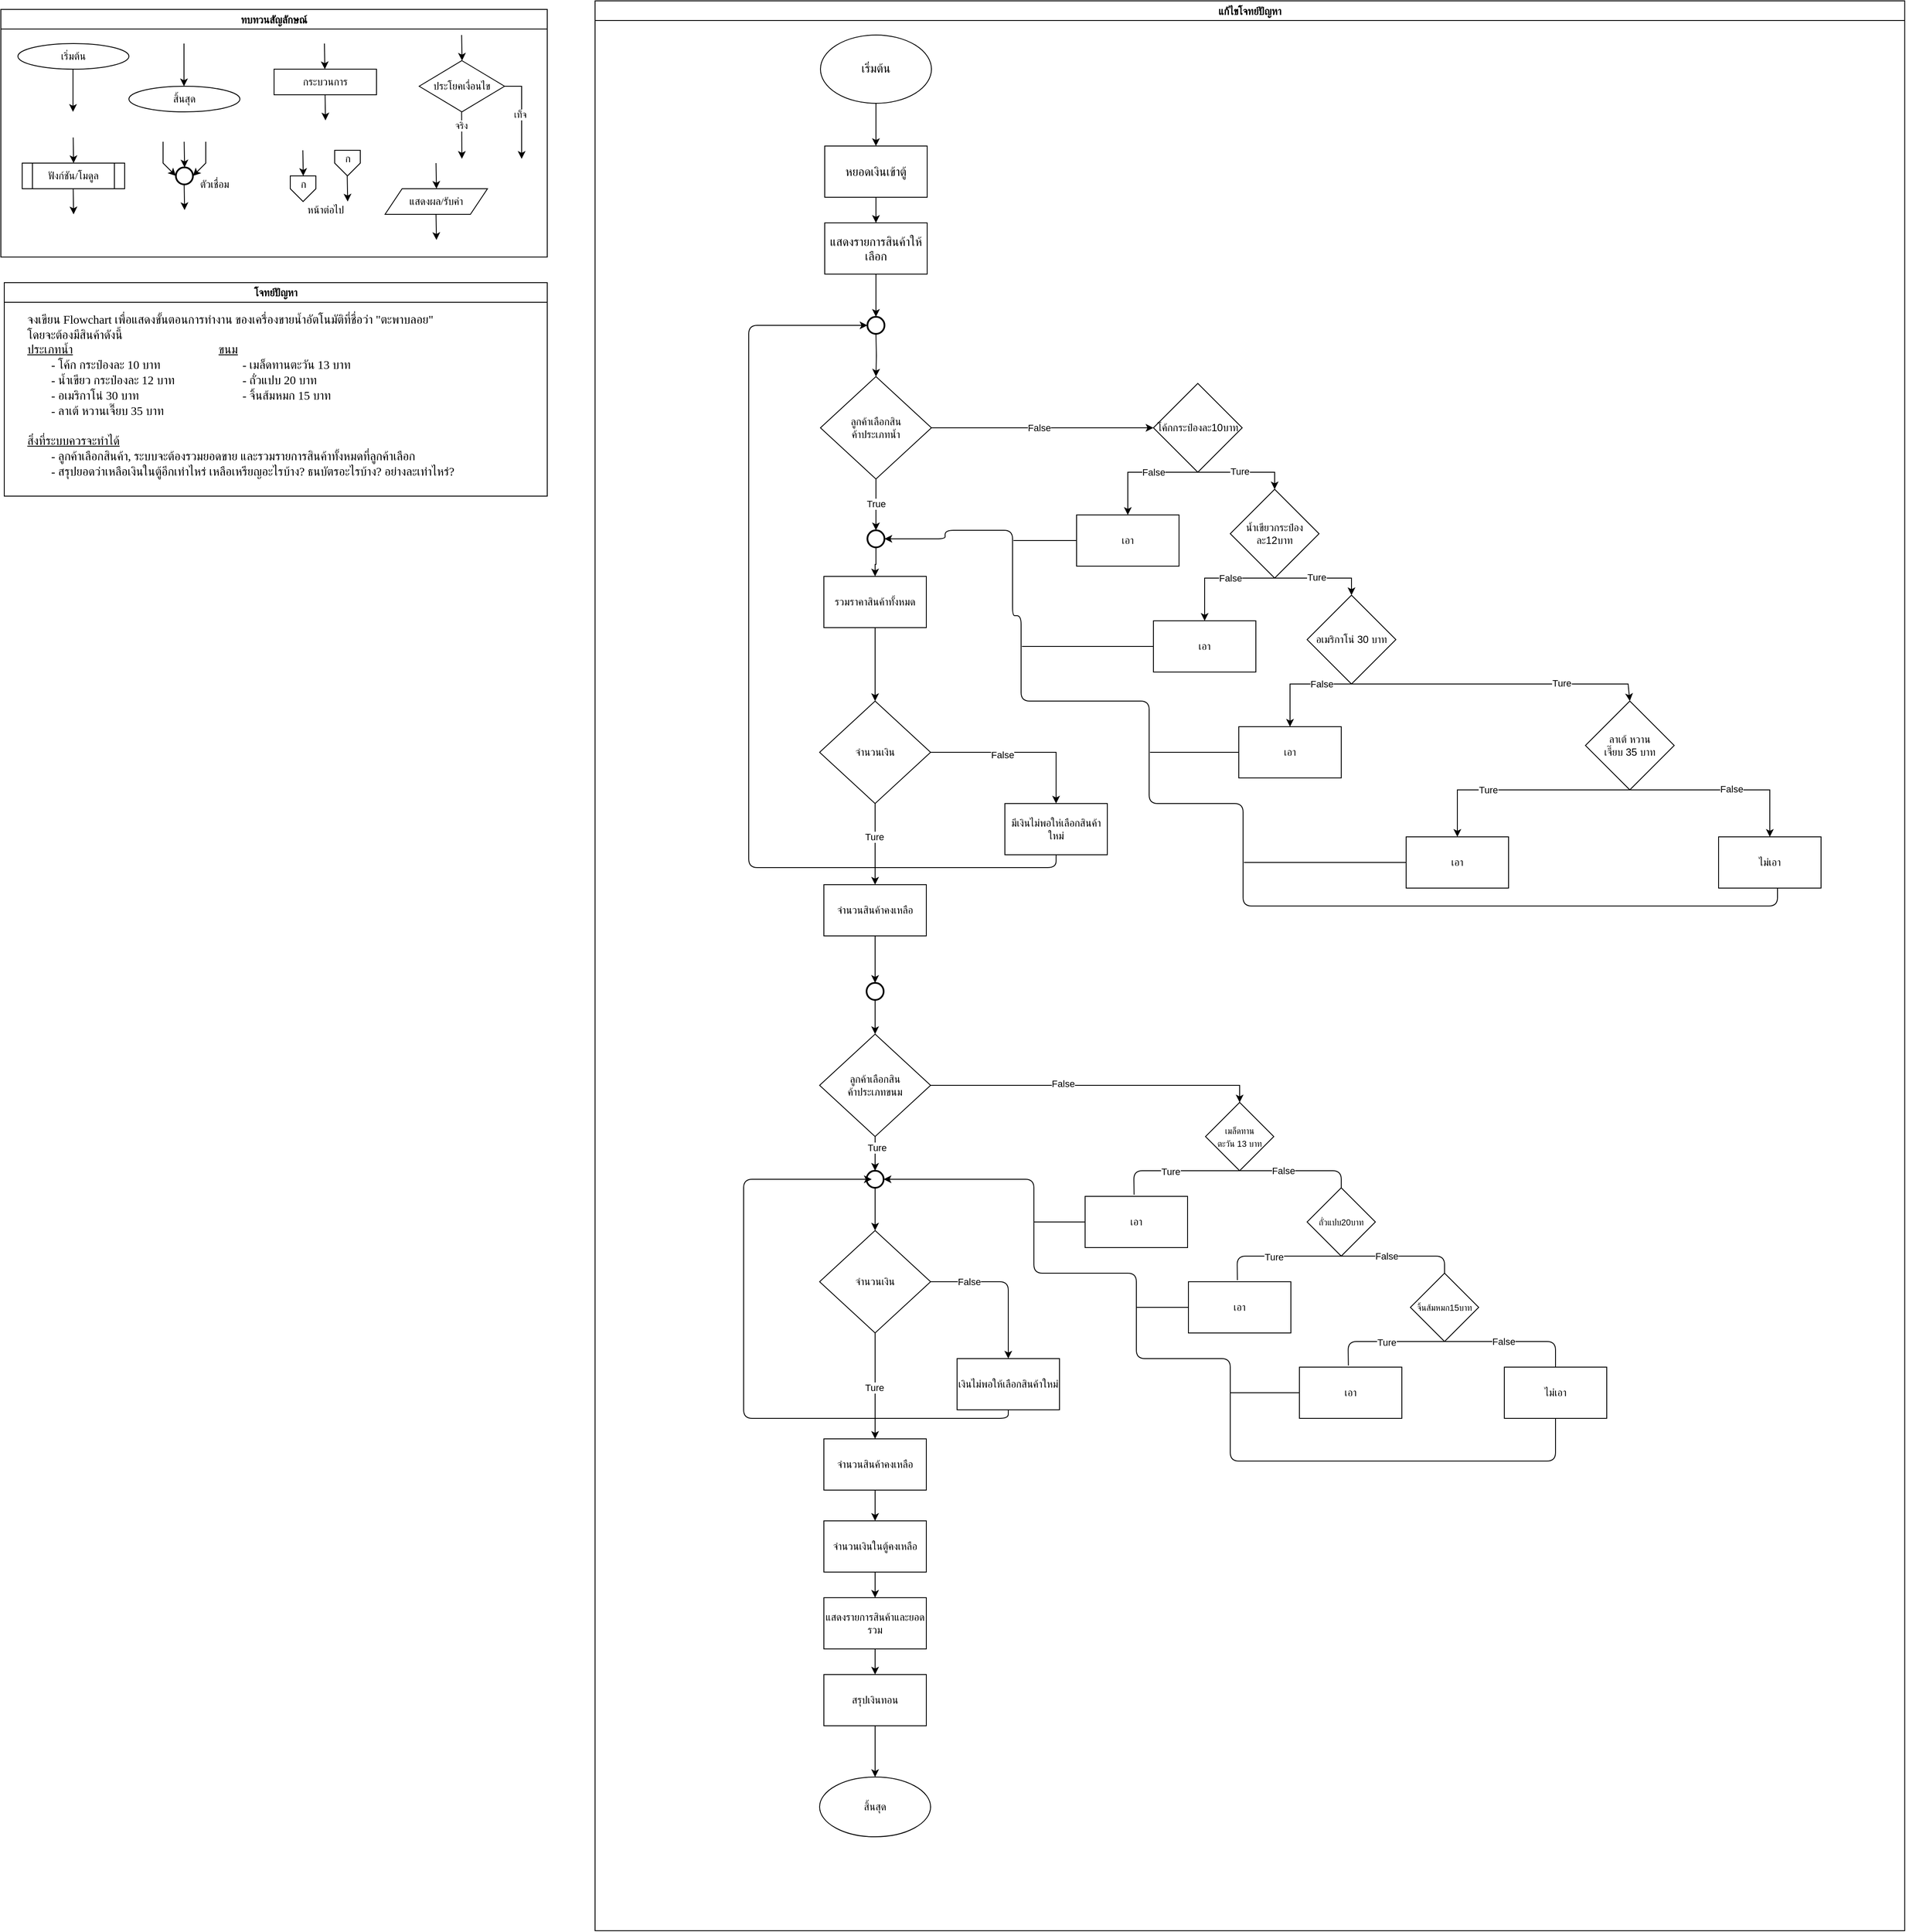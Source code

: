<mxfile version="28.0.3">
  <diagram name="Page-1" id="_8EMDNyoOLwQjf5gVD1k">
    <mxGraphModel grid="1" page="1" gridSize="10" guides="1" tooltips="1" connect="1" arrows="1" fold="1" pageScale="1" pageWidth="827" pageHeight="1169" math="0" shadow="0">
      <root>
        <mxCell id="0" />
        <mxCell id="1" parent="0" />
        <mxCell id="tGKXvEHauYI58jpW2TFH-42" value="ทบทวนสัญลักษณ์" style="swimlane;fontFamily=Sarabun;fontSource=https://fonts.googleapis.com/css?family=Sarabun;" vertex="1" parent="1">
          <mxGeometry x="750" y="20" width="640" height="290" as="geometry" />
        </mxCell>
        <mxCell id="tGKXvEHauYI58jpW2TFH-43" value="&lt;font data-font-src=&quot;https://fonts.googleapis.com/css?family=Sarabun&quot; face=&quot;Sarabun&quot;&gt;เริ่มต้น&lt;/font&gt;" style="ellipse;whiteSpace=wrap;html=1;" vertex="1" parent="tGKXvEHauYI58jpW2TFH-42">
          <mxGeometry x="20" y="40" width="130" height="30" as="geometry" />
        </mxCell>
        <mxCell id="tGKXvEHauYI58jpW2TFH-44" value="" style="endArrow=classic;html=1;rounded=0;" edge="1" parent="tGKXvEHauYI58jpW2TFH-42">
          <mxGeometry width="50" height="50" relative="1" as="geometry">
            <mxPoint x="84.5" y="70" as="sourcePoint" />
            <mxPoint x="84.5" y="120" as="targetPoint" />
          </mxGeometry>
        </mxCell>
        <mxCell id="tGKXvEHauYI58jpW2TFH-45" value="&lt;font face=&quot;Sarabun&quot;&gt;สิ้นสุด&lt;/font&gt;" style="ellipse;whiteSpace=wrap;html=1;" vertex="1" parent="tGKXvEHauYI58jpW2TFH-42">
          <mxGeometry x="150" y="90" width="130" height="30" as="geometry" />
        </mxCell>
        <mxCell id="tGKXvEHauYI58jpW2TFH-46" value="" style="endArrow=classic;html=1;rounded=0;" edge="1" parent="tGKXvEHauYI58jpW2TFH-42">
          <mxGeometry width="50" height="50" relative="1" as="geometry">
            <mxPoint x="214.5" y="40" as="sourcePoint" />
            <mxPoint x="214.5" y="90" as="targetPoint" />
          </mxGeometry>
        </mxCell>
        <mxCell id="tGKXvEHauYI58jpW2TFH-47" value="กระบวนการ" style="rounded=0;whiteSpace=wrap;html=1;fontFamily=Sarabun;fontSource=https://fonts.googleapis.com/css?family=Sarabun;" vertex="1" parent="tGKXvEHauYI58jpW2TFH-42">
          <mxGeometry x="320" y="70" width="120" height="30" as="geometry" />
        </mxCell>
        <mxCell id="tGKXvEHauYI58jpW2TFH-48" value="" style="endArrow=classic;html=1;rounded=0;" edge="1" parent="tGKXvEHauYI58jpW2TFH-42">
          <mxGeometry width="50" height="50" relative="1" as="geometry">
            <mxPoint x="379" y="40" as="sourcePoint" />
            <mxPoint x="379.5" y="70" as="targetPoint" />
          </mxGeometry>
        </mxCell>
        <mxCell id="tGKXvEHauYI58jpW2TFH-49" value="" style="endArrow=classic;html=1;rounded=0;" edge="1" parent="tGKXvEHauYI58jpW2TFH-42">
          <mxGeometry width="50" height="50" relative="1" as="geometry">
            <mxPoint x="379.75" y="100" as="sourcePoint" />
            <mxPoint x="380.25" y="130" as="targetPoint" />
          </mxGeometry>
        </mxCell>
        <mxCell id="tGKXvEHauYI58jpW2TFH-50" value="ประโยคเงื่อนไข" style="rhombus;whiteSpace=wrap;html=1;fontFamily=Sarabun;fontSource=https://fonts.googleapis.com/css?family=Sarabun;" vertex="1" parent="tGKXvEHauYI58jpW2TFH-42">
          <mxGeometry x="490" y="60" width="100" height="60" as="geometry" />
        </mxCell>
        <mxCell id="tGKXvEHauYI58jpW2TFH-51" value="" style="endArrow=classic;html=1;rounded=0;" edge="1" parent="tGKXvEHauYI58jpW2TFH-42">
          <mxGeometry width="50" height="50" relative="1" as="geometry">
            <mxPoint x="539.71" y="30" as="sourcePoint" />
            <mxPoint x="540.21" y="60" as="targetPoint" />
          </mxGeometry>
        </mxCell>
        <mxCell id="tGKXvEHauYI58jpW2TFH-52" value="" style="endArrow=classic;html=1;rounded=0;" edge="1" parent="tGKXvEHauYI58jpW2TFH-42">
          <mxGeometry width="50" height="50" relative="1" as="geometry">
            <mxPoint x="539.71" y="120" as="sourcePoint" />
            <mxPoint x="540" y="175" as="targetPoint" />
          </mxGeometry>
        </mxCell>
        <mxCell id="tGKXvEHauYI58jpW2TFH-53" value="จริง" style="edgeLabel;html=1;align=center;verticalAlign=middle;resizable=0;points=[];fontFamily=Sarabun;fontSource=https://fonts.googleapis.com/css?family=Sarabun;" vertex="1" connectable="0" parent="tGKXvEHauYI58jpW2TFH-52">
          <mxGeometry x="-0.414" y="-1" relative="1" as="geometry">
            <mxPoint as="offset" />
          </mxGeometry>
        </mxCell>
        <mxCell id="tGKXvEHauYI58jpW2TFH-54" value="" style="endArrow=classic;html=1;rounded=0;exitX=1;exitY=0.5;exitDx=0;exitDy=0;" edge="1" parent="tGKXvEHauYI58jpW2TFH-42" source="tGKXvEHauYI58jpW2TFH-50">
          <mxGeometry width="50" height="50" relative="1" as="geometry">
            <mxPoint x="620" y="95" as="sourcePoint" />
            <mxPoint x="610" y="175" as="targetPoint" />
            <Array as="points">
              <mxPoint x="610" y="90" />
            </Array>
          </mxGeometry>
        </mxCell>
        <mxCell id="tGKXvEHauYI58jpW2TFH-55" value="&lt;font data-font-src=&quot;https://fonts.googleapis.com/css?family=Sarabun&quot; face=&quot;Sarabun&quot;&gt;เท็จ&lt;/font&gt;" style="edgeLabel;html=1;align=center;verticalAlign=middle;resizable=0;points=[];" vertex="1" connectable="0" parent="tGKXvEHauYI58jpW2TFH-54">
          <mxGeometry x="-0.002" y="-2" relative="1" as="geometry">
            <mxPoint as="offset" />
          </mxGeometry>
        </mxCell>
        <mxCell id="tGKXvEHauYI58jpW2TFH-56" value="&lt;font data-font-src=&quot;https://fonts.googleapis.com/css?family=Sarabun&quot; face=&quot;Sarabun&quot;&gt;ฟังก์ชัน/โมดูล&lt;/font&gt;" style="shape=process;whiteSpace=wrap;html=1;backgroundOutline=1;" vertex="1" parent="tGKXvEHauYI58jpW2TFH-42">
          <mxGeometry x="25" y="180" width="120" height="30" as="geometry" />
        </mxCell>
        <mxCell id="tGKXvEHauYI58jpW2TFH-57" value="" style="endArrow=classic;html=1;rounded=0;" edge="1" parent="tGKXvEHauYI58jpW2TFH-42">
          <mxGeometry width="50" height="50" relative="1" as="geometry">
            <mxPoint x="84.71" y="150" as="sourcePoint" />
            <mxPoint x="85.21" y="180" as="targetPoint" />
          </mxGeometry>
        </mxCell>
        <mxCell id="tGKXvEHauYI58jpW2TFH-58" value="" style="endArrow=classic;html=1;rounded=0;" edge="1" parent="tGKXvEHauYI58jpW2TFH-42">
          <mxGeometry width="50" height="50" relative="1" as="geometry">
            <mxPoint x="84.71" y="210" as="sourcePoint" />
            <mxPoint x="85.21" y="240" as="targetPoint" />
          </mxGeometry>
        </mxCell>
        <mxCell id="tGKXvEHauYI58jpW2TFH-59" value="" style="strokeWidth=2;html=1;shape=mxgraph.flowchart.start_2;whiteSpace=wrap;" vertex="1" parent="tGKXvEHauYI58jpW2TFH-42">
          <mxGeometry x="205" y="185" width="20" height="20" as="geometry" />
        </mxCell>
        <mxCell id="tGKXvEHauYI58jpW2TFH-60" value="" style="endArrow=classic;html=1;rounded=0;" edge="1" parent="tGKXvEHauYI58jpW2TFH-42">
          <mxGeometry width="50" height="50" relative="1" as="geometry">
            <mxPoint x="214.71" y="155" as="sourcePoint" />
            <mxPoint x="215.21" y="185" as="targetPoint" />
          </mxGeometry>
        </mxCell>
        <mxCell id="tGKXvEHauYI58jpW2TFH-61" value="" style="endArrow=classic;html=1;rounded=0;entryX=0;entryY=0.5;entryDx=0;entryDy=0;entryPerimeter=0;" edge="1" parent="tGKXvEHauYI58jpW2TFH-42" target="tGKXvEHauYI58jpW2TFH-59">
          <mxGeometry width="50" height="50" relative="1" as="geometry">
            <mxPoint x="190.0" y="155" as="sourcePoint" />
            <mxPoint x="190.5" y="185" as="targetPoint" />
            <Array as="points">
              <mxPoint x="190" y="180" />
            </Array>
          </mxGeometry>
        </mxCell>
        <mxCell id="tGKXvEHauYI58jpW2TFH-62" value="" style="endArrow=classic;html=1;rounded=0;entryX=1;entryY=0.5;entryDx=0;entryDy=0;entryPerimeter=0;" edge="1" parent="tGKXvEHauYI58jpW2TFH-42" target="tGKXvEHauYI58jpW2TFH-59">
          <mxGeometry width="50" height="50" relative="1" as="geometry">
            <mxPoint x="240.0" y="155" as="sourcePoint" />
            <mxPoint x="240.5" y="185" as="targetPoint" />
            <Array as="points">
              <mxPoint x="240" y="180" />
            </Array>
          </mxGeometry>
        </mxCell>
        <mxCell id="tGKXvEHauYI58jpW2TFH-63" value="" style="endArrow=classic;html=1;rounded=0;" edge="1" parent="tGKXvEHauYI58jpW2TFH-42">
          <mxGeometry width="50" height="50" relative="1" as="geometry">
            <mxPoint x="214.71" y="205" as="sourcePoint" />
            <mxPoint x="215.21" y="235" as="targetPoint" />
          </mxGeometry>
        </mxCell>
        <mxCell id="tGKXvEHauYI58jpW2TFH-64" value="&lt;font data-font-src=&quot;https://fonts.googleapis.com/css?family=Sarabun&quot; face=&quot;Sarabun&quot;&gt;ตัวเชื่อม&lt;/font&gt;" style="text;html=1;align=center;verticalAlign=middle;resizable=0;points=[];autosize=1;strokeColor=none;fillColor=none;" vertex="1" parent="tGKXvEHauYI58jpW2TFH-42">
          <mxGeometry x="220" y="190" width="60" height="30" as="geometry" />
        </mxCell>
        <mxCell id="tGKXvEHauYI58jpW2TFH-65" value="" style="endArrow=classic;html=1;rounded=0;" edge="1" parent="tGKXvEHauYI58jpW2TFH-42">
          <mxGeometry width="50" height="50" relative="1" as="geometry">
            <mxPoint x="353.71" y="165" as="sourcePoint" />
            <mxPoint x="354.21" y="195" as="targetPoint" />
          </mxGeometry>
        </mxCell>
        <mxCell id="tGKXvEHauYI58jpW2TFH-66" value="" style="verticalLabelPosition=bottom;verticalAlign=top;html=1;shape=offPageConnector;rounded=0;size=0.5;" vertex="1" parent="tGKXvEHauYI58jpW2TFH-42">
          <mxGeometry x="339" y="195" width="30" height="30" as="geometry" />
        </mxCell>
        <mxCell id="tGKXvEHauYI58jpW2TFH-67" value="" style="endArrow=classic;html=1;rounded=0;" edge="1" parent="tGKXvEHauYI58jpW2TFH-42">
          <mxGeometry width="50" height="50" relative="1" as="geometry">
            <mxPoint x="405.71" y="195" as="sourcePoint" />
            <mxPoint x="406.21" y="225" as="targetPoint" />
          </mxGeometry>
        </mxCell>
        <mxCell id="tGKXvEHauYI58jpW2TFH-68" value="" style="verticalLabelPosition=bottom;verticalAlign=top;html=1;shape=offPageConnector;rounded=0;size=0.5;" vertex="1" parent="tGKXvEHauYI58jpW2TFH-42">
          <mxGeometry x="391" y="165" width="30" height="30" as="geometry" />
        </mxCell>
        <mxCell id="tGKXvEHauYI58jpW2TFH-69" value="หน้าต่อไป" style="text;html=1;align=center;verticalAlign=middle;resizable=0;points=[];autosize=1;strokeColor=none;fillColor=none;fontFamily=Sarabun;fontSource=https://fonts.googleapis.com/css?family=Sarabun;" vertex="1" parent="tGKXvEHauYI58jpW2TFH-42">
          <mxGeometry x="345" y="220" width="70" height="30" as="geometry" />
        </mxCell>
        <mxCell id="tGKXvEHauYI58jpW2TFH-70" value="ก" style="text;html=1;align=center;verticalAlign=middle;resizable=0;points=[];autosize=1;strokeColor=none;fillColor=none;fontFamily=Sarabun;fontSource=https://fonts.googleapis.com/css?family=Sarabun;" vertex="1" parent="tGKXvEHauYI58jpW2TFH-42">
          <mxGeometry x="339" y="190" width="30" height="30" as="geometry" />
        </mxCell>
        <mxCell id="tGKXvEHauYI58jpW2TFH-71" value="ก" style="text;html=1;align=center;verticalAlign=middle;resizable=0;points=[];autosize=1;strokeColor=none;fillColor=none;fontFamily=Sarabun;fontSource=https://fonts.googleapis.com/css?family=Sarabun;" vertex="1" parent="tGKXvEHauYI58jpW2TFH-42">
          <mxGeometry x="391" y="160" width="30" height="30" as="geometry" />
        </mxCell>
        <mxCell id="tGKXvEHauYI58jpW2TFH-72" value="แสดงผล/รับค่า" style="shape=parallelogram;perimeter=parallelogramPerimeter;whiteSpace=wrap;html=1;fixedSize=1;fontFamily=Sarabun;fontSource=https://fonts.googleapis.com/css?family=Sarabun;" vertex="1" parent="tGKXvEHauYI58jpW2TFH-42">
          <mxGeometry x="450" y="210" width="120" height="30" as="geometry" />
        </mxCell>
        <mxCell id="tGKXvEHauYI58jpW2TFH-73" value="" style="endArrow=classic;html=1;rounded=0;" edge="1" parent="tGKXvEHauYI58jpW2TFH-42">
          <mxGeometry width="50" height="50" relative="1" as="geometry">
            <mxPoint x="509.71" y="180" as="sourcePoint" />
            <mxPoint x="510.21" y="210" as="targetPoint" />
          </mxGeometry>
        </mxCell>
        <mxCell id="tGKXvEHauYI58jpW2TFH-74" value="" style="endArrow=classic;html=1;rounded=0;" edge="1" parent="tGKXvEHauYI58jpW2TFH-42">
          <mxGeometry width="50" height="50" relative="1" as="geometry">
            <mxPoint x="509.71" y="240" as="sourcePoint" />
            <mxPoint x="510.21" y="270" as="targetPoint" />
          </mxGeometry>
        </mxCell>
        <mxCell id="tGKXvEHauYI58jpW2TFH-78" value="&lt;font data-font-src=&quot;https://fonts.googleapis.com/css?family=Sarabun&quot; face=&quot;Sarabun&quot;&gt;โจทย์ปัญหา&lt;/font&gt;" style="swimlane;whiteSpace=wrap;html=1;" vertex="1" parent="1">
          <mxGeometry x="754" y="340" width="636" height="250" as="geometry" />
        </mxCell>
        <mxCell id="tGKXvEHauYI58jpW2TFH-79" value="&lt;font data-font-src=&quot;https://fonts.googleapis.com/css?family=Sarabun&quot; face=&quot;Sarabun&quot; style=&quot;font-size: 14px;&quot;&gt;จงเขียน Flowchart เพื่อแสดงขั้นตอนการทำงาน ของเครื่องขายน้ำอัตโนมัติที่ชื่อว่า &quot;ตะพาบลอย&quot;&lt;br&gt;โดยจะต้องมีสินค้าดังนี้&lt;br&gt;&lt;u&gt;ประเภทน้ำ&lt;span style=&quot;white-space: pre;&quot;&gt;&#x9;&lt;/span&gt;&lt;span style=&quot;white-space: pre;&quot;&gt;&#x9;&lt;/span&gt;&lt;span style=&quot;white-space: pre;&quot;&gt;&#x9;&lt;/span&gt;&lt;span style=&quot;white-space: pre;&quot;&gt;&#x9;&lt;/span&gt;&lt;span style=&quot;white-space: pre;&quot;&gt;&#x9;&lt;/span&gt;&lt;span style=&quot;white-space: pre;&quot;&gt;&#x9;&lt;span style=&quot;white-space: pre;&quot;&gt;&#x9;&lt;/span&gt;ข&lt;/span&gt;นม&lt;/u&gt;&lt;br&gt;&lt;span style=&quot;white-space: pre;&quot;&gt;&#x9;&lt;/span&gt;- โค้ก กระป๋องละ 10 บาท&lt;span style=&quot;white-space: pre;&quot;&gt;&#x9;&lt;/span&gt;&lt;span style=&quot;white-space: pre;&quot;&gt;&#x9;&lt;/span&gt;&lt;span style=&quot;white-space: pre;&quot;&gt;&#x9;&lt;/span&gt;&lt;span style=&quot;white-space: pre;&quot;&gt;&#x9;&lt;/span&gt;- เมล็ดทานตะวัน 13 บาท&lt;br&gt;&lt;span style=&quot;white-space: pre;&quot;&gt;&#x9;&lt;/span&gt;- น้ำเขียว กระป๋องละ 12 บาท&lt;span style=&quot;white-space: pre;&quot;&gt;&#x9;&lt;/span&gt;&lt;span style=&quot;white-space: pre;&quot;&gt;&#x9;&lt;/span&gt;&lt;span style=&quot;white-space: pre;&quot;&gt;&#x9;&lt;/span&gt;- ถั่วแปบ 20 บาท&lt;br&gt;&lt;span style=&quot;white-space: pre;&quot;&gt;&#x9;&lt;/span&gt;- อเมริกาโน่ 30 บาท&lt;span style=&quot;white-space: pre;&quot;&gt;&#x9;&lt;/span&gt;&lt;span style=&quot;white-space: pre;&quot;&gt;&#x9;&lt;/span&gt;&lt;span style=&quot;white-space: pre;&quot;&gt;&#x9;&lt;/span&gt;&lt;span style=&quot;white-space: pre;&quot;&gt;&#x9;&lt;/span&gt;&lt;span style=&quot;white-space: pre;&quot;&gt;&#x9;&lt;/span&gt;- จิ้นส้มหมก 15 บาท&lt;br&gt;&lt;span style=&quot;white-space: pre;&quot;&gt;&#x9;&lt;/span&gt;- ลาเต้ หวานเจี๊ยบ 35 บาท&lt;span style=&quot;white-space: pre;&quot;&gt;&#x9;&lt;/span&gt;&lt;br&gt;&lt;br&gt;&lt;u&gt;สิ่งที่ระบบควรจะทำได้&lt;/u&gt;&lt;br&gt;&lt;span style=&quot;white-space: pre;&quot;&gt;&#x9;&lt;/span&gt;- ลูกค้าเลือกสินค้า, ระบบจะต้องรวมยอดขาย และรวมรายการสินค้าทั้งหมดที่ลูกค้าเลือก&lt;br&gt;&lt;span style=&quot;white-space: pre;&quot;&gt;&#x9;&lt;/span&gt;- สรุปยอดว่าเหลือเงินในตู้อีกเท่าไหร่ เหลือเหรียญอะไรบ้าง? ธนบัตรอะไรบ้าง? อย่างละเท่าไหร่?&lt;br&gt;&lt;br&gt;&lt;br&gt;&lt;/font&gt;" style="text;html=1;align=left;verticalAlign=middle;resizable=0;points=[];autosize=1;strokeColor=none;fillColor=none;fontSize=14;" vertex="1" parent="tGKXvEHauYI58jpW2TFH-78">
          <mxGeometry x="25" y="30" width="580" height="240" as="geometry" />
        </mxCell>
        <mxCell id="tGKXvEHauYI58jpW2TFH-75" value="แก้ไขโจทย์ปัญหา" style="swimlane;fontFamily=Sarabun;fontSource=https://fonts.googleapis.com/css?family=Sarabun;rounded=0;" vertex="1" parent="1">
          <mxGeometry x="1446" y="10" width="1534" height="2260" as="geometry" />
        </mxCell>
        <mxCell id="tGKXvEHauYI58jpW2TFH-81" style="edgeStyle=orthogonalEdgeStyle;rounded=0;orthogonalLoop=1;jettySize=auto;html=1;entryX=0.5;entryY=0;entryDx=0;entryDy=0;" edge="1" parent="tGKXvEHauYI58jpW2TFH-75" source="tGKXvEHauYI58jpW2TFH-76" target="tGKXvEHauYI58jpW2TFH-80">
          <mxGeometry relative="1" as="geometry" />
        </mxCell>
        <mxCell id="tGKXvEHauYI58jpW2TFH-76" value="&lt;font style=&quot;font-size: 14px;&quot; data-font-src=&quot;https://fonts.googleapis.com/css?family=Sarabun&quot; face=&quot;Sarabun&quot;&gt;เริ่มต้น&lt;/font&gt;" style="ellipse;whiteSpace=wrap;html=1;" vertex="1" parent="tGKXvEHauYI58jpW2TFH-75">
          <mxGeometry x="264" y="40" width="130" height="80" as="geometry" />
        </mxCell>
        <mxCell id="tGKXvEHauYI58jpW2TFH-77" value="&lt;font face=&quot;Sarabun&quot;&gt;สิ้นสุด&lt;/font&gt;" style="ellipse;whiteSpace=wrap;html=1;" vertex="1" parent="tGKXvEHauYI58jpW2TFH-75">
          <mxGeometry x="263" y="2080" width="130" height="70" as="geometry" />
        </mxCell>
        <mxCell id="tGKXvEHauYI58jpW2TFH-83" style="edgeStyle=orthogonalEdgeStyle;rounded=0;orthogonalLoop=1;jettySize=auto;html=1;entryX=0.5;entryY=0;entryDx=0;entryDy=0;" edge="1" parent="tGKXvEHauYI58jpW2TFH-75" source="tGKXvEHauYI58jpW2TFH-80" target="tGKXvEHauYI58jpW2TFH-82">
          <mxGeometry relative="1" as="geometry" />
        </mxCell>
        <mxCell id="tGKXvEHauYI58jpW2TFH-80" value="&lt;font style=&quot;font-size: 14px;&quot;&gt;หยอดเงินเข้าตู้&lt;/font&gt;" style="rounded=0;whiteSpace=wrap;html=1;" vertex="1" parent="tGKXvEHauYI58jpW2TFH-75">
          <mxGeometry x="269" y="170" width="120" height="60" as="geometry" />
        </mxCell>
        <mxCell id="tGKXvEHauYI58jpW2TFH-86" style="edgeStyle=orthogonalEdgeStyle;rounded=0;orthogonalLoop=1;jettySize=auto;html=1;entryX=0.5;entryY=0;entryDx=0;entryDy=0;" edge="1" parent="tGKXvEHauYI58jpW2TFH-75" source="tGKXvEHauYI58jpW2TFH-82">
          <mxGeometry relative="1" as="geometry">
            <mxPoint x="329.0" y="370" as="targetPoint" />
          </mxGeometry>
        </mxCell>
        <mxCell id="tGKXvEHauYI58jpW2TFH-82" value="&lt;font style=&quot;font-size: 14px;&quot;&gt;แสดงรายการสินค้าให้เลือก&lt;/font&gt;" style="rounded=0;whiteSpace=wrap;html=1;" vertex="1" parent="tGKXvEHauYI58jpW2TFH-75">
          <mxGeometry x="269" y="260" width="120" height="60" as="geometry" />
        </mxCell>
        <mxCell id="tGKXvEHauYI58jpW2TFH-88" style="edgeStyle=orthogonalEdgeStyle;rounded=0;orthogonalLoop=1;jettySize=auto;html=1;entryX=0.5;entryY=0;entryDx=0;entryDy=0;" edge="1" parent="tGKXvEHauYI58jpW2TFH-75" target="tGKXvEHauYI58jpW2TFH-87">
          <mxGeometry relative="1" as="geometry">
            <mxPoint x="329.0" y="390" as="sourcePoint" />
          </mxGeometry>
        </mxCell>
        <mxCell id="tGKXvEHauYI58jpW2TFH-84" value="" style="ellipse;whiteSpace=wrap;html=1;aspect=fixed;strokeWidth=2;" vertex="1" parent="tGKXvEHauYI58jpW2TFH-75">
          <mxGeometry x="319" y="370" width="20" height="20" as="geometry" />
        </mxCell>
        <mxCell id="tGKXvEHauYI58jpW2TFH-90" style="edgeStyle=orthogonalEdgeStyle;rounded=0;orthogonalLoop=1;jettySize=auto;html=1;entryX=0;entryY=0.5;entryDx=0;entryDy=0;" edge="1" parent="tGKXvEHauYI58jpW2TFH-75" source="tGKXvEHauYI58jpW2TFH-87" target="tGKXvEHauYI58jpW2TFH-89">
          <mxGeometry relative="1" as="geometry">
            <mxPoint x="644" y="500" as="targetPoint" />
          </mxGeometry>
        </mxCell>
        <mxCell id="tGKXvEHauYI58jpW2TFH-91" value="False" style="edgeLabel;html=1;align=center;verticalAlign=middle;resizable=0;points=[];" connectable="0" vertex="1" parent="tGKXvEHauYI58jpW2TFH-90">
          <mxGeometry x="-0.03" relative="1" as="geometry">
            <mxPoint as="offset" />
          </mxGeometry>
        </mxCell>
        <mxCell id="tGKXvEHauYI58jpW2TFH-93" style="edgeStyle=orthogonalEdgeStyle;rounded=0;orthogonalLoop=1;jettySize=auto;html=1;entryX=0.5;entryY=0;entryDx=0;entryDy=0;" edge="1" parent="tGKXvEHauYI58jpW2TFH-75" source="tGKXvEHauYI58jpW2TFH-87" target="tGKXvEHauYI58jpW2TFH-92">
          <mxGeometry relative="1" as="geometry" />
        </mxCell>
        <mxCell id="tGKXvEHauYI58jpW2TFH-94" value="True" style="edgeLabel;html=1;align=center;verticalAlign=middle;resizable=0;points=[];" connectable="0" vertex="1" parent="tGKXvEHauYI58jpW2TFH-93">
          <mxGeometry x="-0.026" relative="1" as="geometry">
            <mxPoint as="offset" />
          </mxGeometry>
        </mxCell>
        <mxCell id="tGKXvEHauYI58jpW2TFH-87" value="ลูกค้าเลือกสิน&lt;div&gt;ค้าประเภทน้ำ&lt;/div&gt;" style="rhombus;whiteSpace=wrap;html=1;" vertex="1" parent="tGKXvEHauYI58jpW2TFH-75">
          <mxGeometry x="264" y="440" width="130" height="120" as="geometry" />
        </mxCell>
        <mxCell id="tGKXvEHauYI58jpW2TFH-89" value="โค้กกระป๋องละ10บาท" style="rhombus;whiteSpace=wrap;html=1;" vertex="1" parent="tGKXvEHauYI58jpW2TFH-75">
          <mxGeometry x="654" y="448" width="104" height="104" as="geometry" />
        </mxCell>
        <mxCell id="3CeKXa-UpHBZlMLRKss_-13" style="edgeStyle=orthogonalEdgeStyle;rounded=0;orthogonalLoop=1;jettySize=auto;html=1;entryX=0.5;entryY=0;entryDx=0;entryDy=0;" edge="1" parent="tGKXvEHauYI58jpW2TFH-75" source="tGKXvEHauYI58jpW2TFH-92" target="3CeKXa-UpHBZlMLRKss_-11">
          <mxGeometry relative="1" as="geometry" />
        </mxCell>
        <mxCell id="tGKXvEHauYI58jpW2TFH-92" value="" style="ellipse;whiteSpace=wrap;html=1;aspect=fixed;strokeWidth=2;" vertex="1" parent="tGKXvEHauYI58jpW2TFH-75">
          <mxGeometry x="319" y="620" width="20" height="20" as="geometry" />
        </mxCell>
        <mxCell id="3CeKXa-UpHBZlMLRKss_-39" style="edgeStyle=orthogonalEdgeStyle;rounded=0;orthogonalLoop=1;jettySize=auto;html=1;endArrow=none;endFill=0;" edge="1" parent="tGKXvEHauYI58jpW2TFH-75" source="3CeKXa-UpHBZlMLRKss_-1">
          <mxGeometry relative="1" as="geometry">
            <mxPoint x="490" y="632" as="targetPoint" />
          </mxGeometry>
        </mxCell>
        <mxCell id="3CeKXa-UpHBZlMLRKss_-1" value="เอา" style="rounded=0;whiteSpace=wrap;html=1;" vertex="1" parent="tGKXvEHauYI58jpW2TFH-75">
          <mxGeometry x="564" y="602" width="120" height="60" as="geometry" />
        </mxCell>
        <mxCell id="3CeKXa-UpHBZlMLRKss_-6" value="" style="endArrow=classic;html=1;rounded=0;endFill=1;startArrow=classic;startFill=1;exitX=0.5;exitY=0;exitDx=0;exitDy=0;entryX=0.5;entryY=0;entryDx=0;entryDy=0;" edge="1" parent="tGKXvEHauYI58jpW2TFH-75" source="3CeKXa-UpHBZlMLRKss_-1" target="3CeKXa-UpHBZlMLRKss_-10">
          <mxGeometry width="50" height="50" relative="1" as="geometry">
            <mxPoint x="624" y="554" as="sourcePoint" />
            <mxPoint x="784" y="552" as="targetPoint" />
            <Array as="points">
              <mxPoint x="624" y="552" />
              <mxPoint x="704" y="552" />
              <mxPoint x="796" y="552" />
            </Array>
          </mxGeometry>
        </mxCell>
        <mxCell id="3CeKXa-UpHBZlMLRKss_-8" value="False" style="edgeLabel;html=1;align=center;verticalAlign=middle;resizable=0;points=[];" connectable="0" vertex="1" parent="3CeKXa-UpHBZlMLRKss_-6">
          <mxGeometry x="-0.042" relative="1" as="geometry">
            <mxPoint x="-36" as="offset" />
          </mxGeometry>
        </mxCell>
        <mxCell id="3CeKXa-UpHBZlMLRKss_-9" value="Ture" style="edgeLabel;html=1;align=center;verticalAlign=middle;resizable=0;points=[];" connectable="0" vertex="1" parent="3CeKXa-UpHBZlMLRKss_-6">
          <mxGeometry x="0.672" y="1" relative="1" as="geometry">
            <mxPoint x="-22" as="offset" />
          </mxGeometry>
        </mxCell>
        <mxCell id="3CeKXa-UpHBZlMLRKss_-10" value="น้ำเขียวกระป๋องละ12บาท" style="rhombus;whiteSpace=wrap;html=1;" vertex="1" parent="tGKXvEHauYI58jpW2TFH-75">
          <mxGeometry x="744" y="572" width="104" height="104" as="geometry" />
        </mxCell>
        <mxCell id="3CeKXa-UpHBZlMLRKss_-33" style="edgeStyle=orthogonalEdgeStyle;rounded=0;orthogonalLoop=1;jettySize=auto;html=1;entryX=0.5;entryY=0;entryDx=0;entryDy=0;" edge="1" parent="tGKXvEHauYI58jpW2TFH-75" source="3CeKXa-UpHBZlMLRKss_-11" target="3CeKXa-UpHBZlMLRKss_-32">
          <mxGeometry relative="1" as="geometry" />
        </mxCell>
        <mxCell id="3CeKXa-UpHBZlMLRKss_-11" value="รวมราคาสินค้าทั้งหมด" style="rounded=0;whiteSpace=wrap;html=1;" vertex="1" parent="tGKXvEHauYI58jpW2TFH-75">
          <mxGeometry x="268" y="674" width="120" height="60" as="geometry" />
        </mxCell>
        <mxCell id="3CeKXa-UpHBZlMLRKss_-40" style="edgeStyle=orthogonalEdgeStyle;rounded=0;orthogonalLoop=1;jettySize=auto;html=1;endArrow=none;endFill=0;" edge="1" parent="tGKXvEHauYI58jpW2TFH-75" source="3CeKXa-UpHBZlMLRKss_-14">
          <mxGeometry relative="1" as="geometry">
            <mxPoint x="500" y="756" as="targetPoint" />
          </mxGeometry>
        </mxCell>
        <mxCell id="3CeKXa-UpHBZlMLRKss_-14" value="เอา" style="rounded=0;whiteSpace=wrap;html=1;" vertex="1" parent="tGKXvEHauYI58jpW2TFH-75">
          <mxGeometry x="654" y="726" width="120" height="60" as="geometry" />
        </mxCell>
        <mxCell id="3CeKXa-UpHBZlMLRKss_-15" value="" style="endArrow=classic;html=1;rounded=0;endFill=1;startArrow=classic;startFill=1;exitX=0.5;exitY=0;exitDx=0;exitDy=0;entryX=0.5;entryY=0;entryDx=0;entryDy=0;" edge="1" parent="tGKXvEHauYI58jpW2TFH-75" source="3CeKXa-UpHBZlMLRKss_-14" target="3CeKXa-UpHBZlMLRKss_-18">
          <mxGeometry width="50" height="50" relative="1" as="geometry">
            <mxPoint x="714" y="678" as="sourcePoint" />
            <mxPoint x="874" y="676" as="targetPoint" />
            <Array as="points">
              <mxPoint x="714" y="676" />
              <mxPoint x="794" y="676" />
              <mxPoint x="886" y="676" />
            </Array>
          </mxGeometry>
        </mxCell>
        <mxCell id="3CeKXa-UpHBZlMLRKss_-16" value="False" style="edgeLabel;html=1;align=center;verticalAlign=middle;resizable=0;points=[];" connectable="0" vertex="1" parent="3CeKXa-UpHBZlMLRKss_-15">
          <mxGeometry x="-0.042" relative="1" as="geometry">
            <mxPoint x="-36" as="offset" />
          </mxGeometry>
        </mxCell>
        <mxCell id="3CeKXa-UpHBZlMLRKss_-17" value="Ture" style="edgeLabel;html=1;align=center;verticalAlign=middle;resizable=0;points=[];" connectable="0" vertex="1" parent="3CeKXa-UpHBZlMLRKss_-15">
          <mxGeometry x="0.672" y="1" relative="1" as="geometry">
            <mxPoint x="-22" as="offset" />
          </mxGeometry>
        </mxCell>
        <mxCell id="3CeKXa-UpHBZlMLRKss_-18" value="อเมริกาโน่ 30 บาท" style="rhombus;whiteSpace=wrap;html=1;" vertex="1" parent="tGKXvEHauYI58jpW2TFH-75">
          <mxGeometry x="834" y="696" width="104" height="104" as="geometry" />
        </mxCell>
        <mxCell id="3CeKXa-UpHBZlMLRKss_-41" style="edgeStyle=orthogonalEdgeStyle;rounded=0;orthogonalLoop=1;jettySize=auto;html=1;endArrow=none;endFill=0;" edge="1" parent="tGKXvEHauYI58jpW2TFH-75" source="3CeKXa-UpHBZlMLRKss_-19">
          <mxGeometry relative="1" as="geometry">
            <mxPoint x="650" y="880" as="targetPoint" />
          </mxGeometry>
        </mxCell>
        <mxCell id="3CeKXa-UpHBZlMLRKss_-19" value="เอา" style="rounded=0;whiteSpace=wrap;html=1;" vertex="1" parent="tGKXvEHauYI58jpW2TFH-75">
          <mxGeometry x="754" y="850" width="120" height="60" as="geometry" />
        </mxCell>
        <mxCell id="3CeKXa-UpHBZlMLRKss_-20" value="" style="endArrow=classic;html=1;rounded=0;endFill=1;startArrow=classic;startFill=1;exitX=0.5;exitY=0;exitDx=0;exitDy=0;curved=0;entryX=0.5;entryY=0;entryDx=0;entryDy=0;" edge="1" parent="tGKXvEHauYI58jpW2TFH-75" source="3CeKXa-UpHBZlMLRKss_-19" target="3CeKXa-UpHBZlMLRKss_-23">
          <mxGeometry width="50" height="50" relative="1" as="geometry">
            <mxPoint x="814" y="802" as="sourcePoint" />
            <mxPoint x="1194" y="800" as="targetPoint" />
            <Array as="points">
              <mxPoint x="814" y="800" />
              <mxPoint x="894" y="800" />
              <mxPoint x="986" y="800" />
              <mxPoint x="1210" y="800" />
            </Array>
          </mxGeometry>
        </mxCell>
        <mxCell id="3CeKXa-UpHBZlMLRKss_-21" value="False" style="edgeLabel;html=1;align=center;verticalAlign=middle;resizable=0;points=[];" connectable="0" vertex="1" parent="3CeKXa-UpHBZlMLRKss_-20">
          <mxGeometry x="-0.042" relative="1" as="geometry">
            <mxPoint x="-137" as="offset" />
          </mxGeometry>
        </mxCell>
        <mxCell id="3CeKXa-UpHBZlMLRKss_-22" value="Ture" style="edgeLabel;html=1;align=center;verticalAlign=middle;resizable=0;points=[];" connectable="0" vertex="1" parent="3CeKXa-UpHBZlMLRKss_-20">
          <mxGeometry x="0.672" y="1" relative="1" as="geometry">
            <mxPoint x="-22" as="offset" />
          </mxGeometry>
        </mxCell>
        <mxCell id="3CeKXa-UpHBZlMLRKss_-23" value="ลาเต้ หวาน&lt;div&gt;เจี๊ยบ 35 บาท&lt;/div&gt;" style="rhombus;whiteSpace=wrap;html=1;" vertex="1" parent="tGKXvEHauYI58jpW2TFH-75">
          <mxGeometry x="1160" y="820" width="104" height="104" as="geometry" />
        </mxCell>
        <mxCell id="3CeKXa-UpHBZlMLRKss_-37" style="edgeStyle=orthogonalEdgeStyle;rounded=0;orthogonalLoop=1;jettySize=auto;html=1;entryX=0.5;entryY=0;entryDx=0;entryDy=0;" edge="1" parent="tGKXvEHauYI58jpW2TFH-75" source="3CeKXa-UpHBZlMLRKss_-32" target="3CeKXa-UpHBZlMLRKss_-34">
          <mxGeometry relative="1" as="geometry" />
        </mxCell>
        <mxCell id="3CeKXa-UpHBZlMLRKss_-38" value="False" style="edgeLabel;html=1;align=center;verticalAlign=middle;resizable=0;points=[];" connectable="0" vertex="1" parent="3CeKXa-UpHBZlMLRKss_-37">
          <mxGeometry x="-0.188" y="-3" relative="1" as="geometry">
            <mxPoint as="offset" />
          </mxGeometry>
        </mxCell>
        <mxCell id="3CeKXa-UpHBZlMLRKss_-46" style="edgeStyle=orthogonalEdgeStyle;rounded=0;orthogonalLoop=1;jettySize=auto;html=1;" edge="1" parent="tGKXvEHauYI58jpW2TFH-75" source="3CeKXa-UpHBZlMLRKss_-32" target="3CeKXa-UpHBZlMLRKss_-45">
          <mxGeometry relative="1" as="geometry" />
        </mxCell>
        <mxCell id="3CeKXa-UpHBZlMLRKss_-47" value="Ture" style="edgeLabel;html=1;align=center;verticalAlign=middle;resizable=0;points=[];" connectable="0" vertex="1" parent="3CeKXa-UpHBZlMLRKss_-46">
          <mxGeometry x="-0.183" y="-1" relative="1" as="geometry">
            <mxPoint as="offset" />
          </mxGeometry>
        </mxCell>
        <mxCell id="3CeKXa-UpHBZlMLRKss_-32" value="จำนวนเงิน" style="rhombus;whiteSpace=wrap;html=1;" vertex="1" parent="tGKXvEHauYI58jpW2TFH-75">
          <mxGeometry x="263" y="820" width="130" height="120" as="geometry" />
        </mxCell>
        <mxCell id="3CeKXa-UpHBZlMLRKss_-48" style="edgeStyle=orthogonalEdgeStyle;rounded=1;orthogonalLoop=1;jettySize=auto;html=1;entryX=0;entryY=0.5;entryDx=0;entryDy=0;curved=0;" edge="1" parent="tGKXvEHauYI58jpW2TFH-75" source="3CeKXa-UpHBZlMLRKss_-34" target="tGKXvEHauYI58jpW2TFH-84">
          <mxGeometry relative="1" as="geometry">
            <Array as="points">
              <mxPoint x="540" y="1015" />
              <mxPoint x="180" y="1015" />
              <mxPoint x="180" y="380" />
            </Array>
          </mxGeometry>
        </mxCell>
        <mxCell id="3CeKXa-UpHBZlMLRKss_-34" value="มีเงินไม่พอให่เลือกสินค้าใหม่" style="rounded=0;whiteSpace=wrap;html=1;" vertex="1" parent="tGKXvEHauYI58jpW2TFH-75">
          <mxGeometry x="480" y="940" width="120" height="60" as="geometry" />
        </mxCell>
        <mxCell id="3CeKXa-UpHBZlMLRKss_-43" style="edgeStyle=orthogonalEdgeStyle;rounded=1;orthogonalLoop=1;jettySize=auto;html=1;curved=0;" edge="1" parent="tGKXvEHauYI58jpW2TFH-75">
          <mxGeometry relative="1" as="geometry">
            <mxPoint x="339" y="630" as="targetPoint" />
            <mxPoint x="1385" y="1029" as="sourcePoint" />
            <Array as="points">
              <mxPoint x="1385" y="1060" />
              <mxPoint x="759" y="1060" />
              <mxPoint x="759" y="940" />
              <mxPoint x="649" y="940" />
              <mxPoint x="649" y="820" />
              <mxPoint x="499" y="820" />
              <mxPoint x="499" y="720" />
              <mxPoint x="489" y="720" />
              <mxPoint x="489" y="620" />
              <mxPoint x="410" y="620" />
              <mxPoint x="410" y="630" />
            </Array>
          </mxGeometry>
        </mxCell>
        <mxCell id="3CeKXa-UpHBZlMLRKss_-52" style="edgeStyle=orthogonalEdgeStyle;rounded=0;orthogonalLoop=1;jettySize=auto;html=1;entryX=0.5;entryY=0;entryDx=0;entryDy=0;" edge="1" parent="tGKXvEHauYI58jpW2TFH-75" source="3CeKXa-UpHBZlMLRKss_-45" target="3CeKXa-UpHBZlMLRKss_-51">
          <mxGeometry relative="1" as="geometry" />
        </mxCell>
        <mxCell id="3CeKXa-UpHBZlMLRKss_-45" value="จำนวนสินค้าคงเหลือ" style="rounded=0;whiteSpace=wrap;html=1;" vertex="1" parent="tGKXvEHauYI58jpW2TFH-75">
          <mxGeometry x="268" y="1035" width="120" height="60" as="geometry" />
        </mxCell>
        <mxCell id="3CeKXa-UpHBZlMLRKss_-111" style="edgeStyle=orthogonalEdgeStyle;rounded=0;orthogonalLoop=1;jettySize=auto;html=1;entryX=0.5;entryY=0;entryDx=0;entryDy=0;" edge="1" parent="tGKXvEHauYI58jpW2TFH-75" source="3CeKXa-UpHBZlMLRKss_-49" target="3CeKXa-UpHBZlMLRKss_-54">
          <mxGeometry relative="1" as="geometry" />
        </mxCell>
        <mxCell id="3CeKXa-UpHBZlMLRKss_-112" value="False" style="edgeLabel;html=1;align=center;verticalAlign=middle;resizable=0;points=[];" connectable="0" vertex="1" parent="3CeKXa-UpHBZlMLRKss_-111">
          <mxGeometry x="-0.191" y="2" relative="1" as="geometry">
            <mxPoint as="offset" />
          </mxGeometry>
        </mxCell>
        <mxCell id="3CeKXa-UpHBZlMLRKss_-115" style="edgeStyle=orthogonalEdgeStyle;rounded=0;orthogonalLoop=1;jettySize=auto;html=1;entryX=0.5;entryY=0;entryDx=0;entryDy=0;" edge="1" parent="tGKXvEHauYI58jpW2TFH-75" source="3CeKXa-UpHBZlMLRKss_-49" target="3CeKXa-UpHBZlMLRKss_-114">
          <mxGeometry relative="1" as="geometry" />
        </mxCell>
        <mxCell id="3CeKXa-UpHBZlMLRKss_-116" value="Ture" style="edgeLabel;html=1;align=center;verticalAlign=middle;resizable=0;points=[];" connectable="0" vertex="1" parent="3CeKXa-UpHBZlMLRKss_-115">
          <mxGeometry x="-0.35" y="2" relative="1" as="geometry">
            <mxPoint as="offset" />
          </mxGeometry>
        </mxCell>
        <mxCell id="3CeKXa-UpHBZlMLRKss_-49" value="ลูกค้าเลือกสิน&lt;div&gt;ค้าประเภทขนม&lt;/div&gt;" style="rhombus;whiteSpace=wrap;html=1;" vertex="1" parent="tGKXvEHauYI58jpW2TFH-75">
          <mxGeometry x="263" y="1210" width="130" height="120" as="geometry" />
        </mxCell>
        <mxCell id="3CeKXa-UpHBZlMLRKss_-53" style="edgeStyle=orthogonalEdgeStyle;rounded=0;orthogonalLoop=1;jettySize=auto;html=1;entryX=0.5;entryY=0;entryDx=0;entryDy=0;" edge="1" parent="tGKXvEHauYI58jpW2TFH-75" source="3CeKXa-UpHBZlMLRKss_-51" target="3CeKXa-UpHBZlMLRKss_-49">
          <mxGeometry relative="1" as="geometry" />
        </mxCell>
        <mxCell id="3CeKXa-UpHBZlMLRKss_-51" value="" style="ellipse;whiteSpace=wrap;html=1;aspect=fixed;strokeWidth=2;" vertex="1" parent="tGKXvEHauYI58jpW2TFH-75">
          <mxGeometry x="318" y="1150" width="20" height="20" as="geometry" />
        </mxCell>
        <mxCell id="3CeKXa-UpHBZlMLRKss_-54" value="&lt;font style=&quot;font-size: 10px;&quot;&gt;เมล็ดทาน&lt;/font&gt;&lt;div&gt;&lt;font style=&quot;font-size: 10px;&quot;&gt;ตะวัน 13 บาท&lt;/font&gt;&lt;/div&gt;" style="rhombus;whiteSpace=wrap;html=1;" vertex="1" parent="tGKXvEHauYI58jpW2TFH-75">
          <mxGeometry x="715" y="1290" width="80" height="80" as="geometry" />
        </mxCell>
        <mxCell id="3CeKXa-UpHBZlMLRKss_-134" style="edgeStyle=orthogonalEdgeStyle;rounded=0;orthogonalLoop=1;jettySize=auto;html=1;endArrow=none;endFill=0;" edge="1" parent="tGKXvEHauYI58jpW2TFH-75" source="3CeKXa-UpHBZlMLRKss_-113">
          <mxGeometry relative="1" as="geometry">
            <mxPoint x="514" y="1430" as="targetPoint" />
          </mxGeometry>
        </mxCell>
        <mxCell id="3CeKXa-UpHBZlMLRKss_-113" value="เอา" style="rounded=0;whiteSpace=wrap;html=1;" vertex="1" parent="tGKXvEHauYI58jpW2TFH-75">
          <mxGeometry x="574" y="1400" width="120" height="60" as="geometry" />
        </mxCell>
        <mxCell id="3CeKXa-UpHBZlMLRKss_-118" style="edgeStyle=orthogonalEdgeStyle;rounded=0;orthogonalLoop=1;jettySize=auto;html=1;entryX=0.5;entryY=0;entryDx=0;entryDy=0;" edge="1" parent="tGKXvEHauYI58jpW2TFH-75" source="3CeKXa-UpHBZlMLRKss_-114" target="3CeKXa-UpHBZlMLRKss_-117">
          <mxGeometry relative="1" as="geometry" />
        </mxCell>
        <mxCell id="3CeKXa-UpHBZlMLRKss_-114" value="" style="ellipse;whiteSpace=wrap;html=1;aspect=fixed;strokeWidth=2;" vertex="1" parent="tGKXvEHauYI58jpW2TFH-75">
          <mxGeometry x="318" y="1370" width="20" height="20" as="geometry" />
        </mxCell>
        <mxCell id="3CeKXa-UpHBZlMLRKss_-139" style="edgeStyle=orthogonalEdgeStyle;rounded=1;orthogonalLoop=1;jettySize=auto;html=1;entryX=0.5;entryY=0;entryDx=0;entryDy=0;curved=0;" edge="1" parent="tGKXvEHauYI58jpW2TFH-75" source="3CeKXa-UpHBZlMLRKss_-117" target="3CeKXa-UpHBZlMLRKss_-138">
          <mxGeometry relative="1" as="geometry" />
        </mxCell>
        <mxCell id="3CeKXa-UpHBZlMLRKss_-140" value="False" style="edgeLabel;html=1;align=center;verticalAlign=middle;resizable=0;points=[];" connectable="0" vertex="1" parent="3CeKXa-UpHBZlMLRKss_-139">
          <mxGeometry x="-0.504" relative="1" as="geometry">
            <mxPoint as="offset" />
          </mxGeometry>
        </mxCell>
        <mxCell id="3CeKXa-UpHBZlMLRKss_-142" style="edgeStyle=orthogonalEdgeStyle;rounded=0;orthogonalLoop=1;jettySize=auto;html=1;entryX=0.5;entryY=0;entryDx=0;entryDy=0;" edge="1" parent="tGKXvEHauYI58jpW2TFH-75" source="3CeKXa-UpHBZlMLRKss_-117" target="3CeKXa-UpHBZlMLRKss_-141">
          <mxGeometry relative="1" as="geometry" />
        </mxCell>
        <mxCell id="3CeKXa-UpHBZlMLRKss_-143" value="Ture" style="edgeLabel;html=1;align=center;verticalAlign=middle;resizable=0;points=[];" connectable="0" vertex="1" parent="3CeKXa-UpHBZlMLRKss_-142">
          <mxGeometry x="0.03" y="-1" relative="1" as="geometry">
            <mxPoint as="offset" />
          </mxGeometry>
        </mxCell>
        <mxCell id="3CeKXa-UpHBZlMLRKss_-117" value="จำนวนเงิน" style="rhombus;whiteSpace=wrap;html=1;" vertex="1" parent="tGKXvEHauYI58jpW2TFH-75">
          <mxGeometry x="263" y="1440" width="130" height="120" as="geometry" />
        </mxCell>
        <mxCell id="3CeKXa-UpHBZlMLRKss_-119" value="&lt;span style=&quot;font-size: 10px;&quot;&gt;ถั่วแปบ20บาท&lt;/span&gt;" style="rhombus;whiteSpace=wrap;html=1;" vertex="1" parent="tGKXvEHauYI58jpW2TFH-75">
          <mxGeometry x="834" y="1390" width="80" height="80" as="geometry" />
        </mxCell>
        <mxCell id="3CeKXa-UpHBZlMLRKss_-120" value="" style="endArrow=none;html=1;rounded=1;entryX=0.5;entryY=0;entryDx=0;entryDy=0;exitX=0.478;exitY=-0.031;exitDx=0;exitDy=0;exitPerimeter=0;strokeColor=default;curved=0;" edge="1" parent="tGKXvEHauYI58jpW2TFH-75" source="3CeKXa-UpHBZlMLRKss_-113" target="3CeKXa-UpHBZlMLRKss_-119">
          <mxGeometry width="50" height="50" relative="1" as="geometry">
            <mxPoint x="684" y="1440" as="sourcePoint" />
            <mxPoint x="734" y="1390" as="targetPoint" />
            <Array as="points">
              <mxPoint x="631" y="1370" />
              <mxPoint x="734" y="1370" />
              <mxPoint x="874" y="1370" />
            </Array>
          </mxGeometry>
        </mxCell>
        <mxCell id="3CeKXa-UpHBZlMLRKss_-121" value="Ture" style="edgeLabel;html=1;align=center;verticalAlign=middle;resizable=0;points=[];" connectable="0" vertex="1" parent="3CeKXa-UpHBZlMLRKss_-120">
          <mxGeometry x="-0.516" y="-1" relative="1" as="geometry">
            <mxPoint as="offset" />
          </mxGeometry>
        </mxCell>
        <mxCell id="3CeKXa-UpHBZlMLRKss_-122" value="False" style="edgeLabel;html=1;align=center;verticalAlign=middle;resizable=0;points=[];" connectable="0" vertex="1" parent="3CeKXa-UpHBZlMLRKss_-120">
          <mxGeometry x="0.39" relative="1" as="geometry">
            <mxPoint as="offset" />
          </mxGeometry>
        </mxCell>
        <mxCell id="3CeKXa-UpHBZlMLRKss_-135" style="edgeStyle=orthogonalEdgeStyle;rounded=0;orthogonalLoop=1;jettySize=auto;html=1;endArrow=none;endFill=0;" edge="1" parent="tGKXvEHauYI58jpW2TFH-75" source="3CeKXa-UpHBZlMLRKss_-123">
          <mxGeometry relative="1" as="geometry">
            <mxPoint x="634" y="1530" as="targetPoint" />
          </mxGeometry>
        </mxCell>
        <mxCell id="3CeKXa-UpHBZlMLRKss_-123" value="เอา" style="rounded=0;whiteSpace=wrap;html=1;" vertex="1" parent="tGKXvEHauYI58jpW2TFH-75">
          <mxGeometry x="695" y="1500" width="120" height="60" as="geometry" />
        </mxCell>
        <mxCell id="3CeKXa-UpHBZlMLRKss_-124" value="&lt;span style=&quot;font-size: 10px;&quot;&gt;จิ้นส้มหมก15บาท&lt;/span&gt;" style="rhombus;whiteSpace=wrap;html=1;" vertex="1" parent="tGKXvEHauYI58jpW2TFH-75">
          <mxGeometry x="955" y="1490" width="80" height="80" as="geometry" />
        </mxCell>
        <mxCell id="3CeKXa-UpHBZlMLRKss_-125" value="" style="endArrow=none;html=1;rounded=1;entryX=0.5;entryY=0;entryDx=0;entryDy=0;exitX=0.478;exitY=-0.031;exitDx=0;exitDy=0;exitPerimeter=0;strokeColor=default;curved=0;" edge="1" parent="tGKXvEHauYI58jpW2TFH-75" source="3CeKXa-UpHBZlMLRKss_-123" target="3CeKXa-UpHBZlMLRKss_-124">
          <mxGeometry width="50" height="50" relative="1" as="geometry">
            <mxPoint x="805" y="1540" as="sourcePoint" />
            <mxPoint x="855" y="1490" as="targetPoint" />
            <Array as="points">
              <mxPoint x="752" y="1470" />
              <mxPoint x="855" y="1470" />
              <mxPoint x="995" y="1470" />
            </Array>
          </mxGeometry>
        </mxCell>
        <mxCell id="3CeKXa-UpHBZlMLRKss_-126" value="Ture" style="edgeLabel;html=1;align=center;verticalAlign=middle;resizable=0;points=[];" connectable="0" vertex="1" parent="3CeKXa-UpHBZlMLRKss_-125">
          <mxGeometry x="-0.516" y="-1" relative="1" as="geometry">
            <mxPoint as="offset" />
          </mxGeometry>
        </mxCell>
        <mxCell id="3CeKXa-UpHBZlMLRKss_-127" value="False" style="edgeLabel;html=1;align=center;verticalAlign=middle;resizable=0;points=[];" connectable="0" vertex="1" parent="3CeKXa-UpHBZlMLRKss_-125">
          <mxGeometry x="0.39" relative="1" as="geometry">
            <mxPoint as="offset" />
          </mxGeometry>
        </mxCell>
        <mxCell id="3CeKXa-UpHBZlMLRKss_-136" style="edgeStyle=orthogonalEdgeStyle;rounded=0;orthogonalLoop=1;jettySize=auto;html=1;endArrow=none;endFill=0;" edge="1" parent="tGKXvEHauYI58jpW2TFH-75" source="3CeKXa-UpHBZlMLRKss_-128">
          <mxGeometry relative="1" as="geometry">
            <mxPoint x="744" y="1630" as="targetPoint" />
          </mxGeometry>
        </mxCell>
        <mxCell id="3CeKXa-UpHBZlMLRKss_-128" value="เอา" style="rounded=0;whiteSpace=wrap;html=1;" vertex="1" parent="tGKXvEHauYI58jpW2TFH-75">
          <mxGeometry x="825" y="1600" width="120" height="60" as="geometry" />
        </mxCell>
        <mxCell id="3CeKXa-UpHBZlMLRKss_-130" value="" style="endArrow=none;html=1;rounded=1;entryX=0.5;entryY=0;entryDx=0;entryDy=0;exitX=0.478;exitY=-0.031;exitDx=0;exitDy=0;exitPerimeter=0;strokeColor=default;curved=0;" edge="1" parent="tGKXvEHauYI58jpW2TFH-75" source="3CeKXa-UpHBZlMLRKss_-128" target="3CeKXa-UpHBZlMLRKss_-133">
          <mxGeometry width="50" height="50" relative="1" as="geometry">
            <mxPoint x="935" y="1640" as="sourcePoint" />
            <mxPoint x="1125" y="1590" as="targetPoint" />
            <Array as="points">
              <mxPoint x="882" y="1570" />
              <mxPoint x="985" y="1570" />
              <mxPoint x="1125" y="1570" />
            </Array>
          </mxGeometry>
        </mxCell>
        <mxCell id="3CeKXa-UpHBZlMLRKss_-131" value="Ture" style="edgeLabel;html=1;align=center;verticalAlign=middle;resizable=0;points=[];" connectable="0" vertex="1" parent="3CeKXa-UpHBZlMLRKss_-130">
          <mxGeometry x="-0.516" y="-1" relative="1" as="geometry">
            <mxPoint as="offset" />
          </mxGeometry>
        </mxCell>
        <mxCell id="3CeKXa-UpHBZlMLRKss_-132" value="False" style="edgeLabel;html=1;align=center;verticalAlign=middle;resizable=0;points=[];" connectable="0" vertex="1" parent="3CeKXa-UpHBZlMLRKss_-130">
          <mxGeometry x="0.39" relative="1" as="geometry">
            <mxPoint as="offset" />
          </mxGeometry>
        </mxCell>
        <mxCell id="3CeKXa-UpHBZlMLRKss_-137" style="edgeStyle=orthogonalEdgeStyle;rounded=1;orthogonalLoop=1;jettySize=auto;html=1;curved=0;entryX=1;entryY=0.5;entryDx=0;entryDy=0;" edge="1" parent="tGKXvEHauYI58jpW2TFH-75" source="3CeKXa-UpHBZlMLRKss_-133" target="3CeKXa-UpHBZlMLRKss_-114">
          <mxGeometry relative="1" as="geometry">
            <mxPoint x="514" y="1390" as="targetPoint" />
            <Array as="points">
              <mxPoint x="1125" y="1710" />
              <mxPoint x="744" y="1710" />
              <mxPoint x="744" y="1590" />
              <mxPoint x="634" y="1590" />
              <mxPoint x="634" y="1490" />
              <mxPoint x="514" y="1490" />
              <mxPoint x="514" y="1380" />
            </Array>
          </mxGeometry>
        </mxCell>
        <mxCell id="3CeKXa-UpHBZlMLRKss_-133" value="ไม่เอา" style="rounded=0;whiteSpace=wrap;html=1;" vertex="1" parent="tGKXvEHauYI58jpW2TFH-75">
          <mxGeometry x="1065" y="1600" width="120" height="60" as="geometry" />
        </mxCell>
        <mxCell id="3CeKXa-UpHBZlMLRKss_-151" style="edgeStyle=orthogonalEdgeStyle;rounded=1;orthogonalLoop=1;jettySize=auto;html=1;curved=0;entryX=0.3;entryY=0.5;entryDx=0;entryDy=0;entryPerimeter=0;" edge="1" parent="tGKXvEHauYI58jpW2TFH-75" source="3CeKXa-UpHBZlMLRKss_-138" target="3CeKXa-UpHBZlMLRKss_-114">
          <mxGeometry relative="1" as="geometry">
            <mxPoint x="304" y="1380" as="targetPoint" />
            <Array as="points">
              <mxPoint x="484" y="1660" />
              <mxPoint x="174" y="1660" />
              <mxPoint x="174" y="1380" />
            </Array>
          </mxGeometry>
        </mxCell>
        <mxCell id="3CeKXa-UpHBZlMLRKss_-138" value="เงินไม่พอให้เลือกสินค้าใหม่" style="rounded=0;whiteSpace=wrap;html=1;" vertex="1" parent="tGKXvEHauYI58jpW2TFH-75">
          <mxGeometry x="424" y="1590" width="120" height="60" as="geometry" />
        </mxCell>
        <mxCell id="3CeKXa-UpHBZlMLRKss_-147" style="edgeStyle=orthogonalEdgeStyle;rounded=0;orthogonalLoop=1;jettySize=auto;html=1;entryX=0.5;entryY=0;entryDx=0;entryDy=0;" edge="1" parent="tGKXvEHauYI58jpW2TFH-75" source="3CeKXa-UpHBZlMLRKss_-141" target="3CeKXa-UpHBZlMLRKss_-144">
          <mxGeometry relative="1" as="geometry" />
        </mxCell>
        <mxCell id="3CeKXa-UpHBZlMLRKss_-141" value="จำนวนสินค้าคงเหลือ" style="rounded=0;whiteSpace=wrap;html=1;" vertex="1" parent="tGKXvEHauYI58jpW2TFH-75">
          <mxGeometry x="268" y="1684" width="120" height="60" as="geometry" />
        </mxCell>
        <mxCell id="3CeKXa-UpHBZlMLRKss_-148" style="edgeStyle=orthogonalEdgeStyle;rounded=0;orthogonalLoop=1;jettySize=auto;html=1;entryX=0.5;entryY=0;entryDx=0;entryDy=0;" edge="1" parent="tGKXvEHauYI58jpW2TFH-75" source="3CeKXa-UpHBZlMLRKss_-144" target="3CeKXa-UpHBZlMLRKss_-145">
          <mxGeometry relative="1" as="geometry" />
        </mxCell>
        <mxCell id="3CeKXa-UpHBZlMLRKss_-144" value="จำนวนเงินในตู้คงเหลือ" style="rounded=0;whiteSpace=wrap;html=1;" vertex="1" parent="tGKXvEHauYI58jpW2TFH-75">
          <mxGeometry x="268" y="1780" width="120" height="60" as="geometry" />
        </mxCell>
        <mxCell id="3CeKXa-UpHBZlMLRKss_-149" style="edgeStyle=orthogonalEdgeStyle;rounded=0;orthogonalLoop=1;jettySize=auto;html=1;entryX=0.5;entryY=0;entryDx=0;entryDy=0;" edge="1" parent="tGKXvEHauYI58jpW2TFH-75" source="3CeKXa-UpHBZlMLRKss_-145" target="3CeKXa-UpHBZlMLRKss_-146">
          <mxGeometry relative="1" as="geometry" />
        </mxCell>
        <mxCell id="3CeKXa-UpHBZlMLRKss_-145" value="แสดงรายการสินค้าและยอดรวม" style="rounded=0;whiteSpace=wrap;html=1;" vertex="1" parent="tGKXvEHauYI58jpW2TFH-75">
          <mxGeometry x="268" y="1870" width="120" height="60" as="geometry" />
        </mxCell>
        <mxCell id="3CeKXa-UpHBZlMLRKss_-150" style="edgeStyle=orthogonalEdgeStyle;rounded=0;orthogonalLoop=1;jettySize=auto;html=1;entryX=0.5;entryY=0;entryDx=0;entryDy=0;" edge="1" parent="tGKXvEHauYI58jpW2TFH-75" source="3CeKXa-UpHBZlMLRKss_-146" target="tGKXvEHauYI58jpW2TFH-77">
          <mxGeometry relative="1" as="geometry" />
        </mxCell>
        <mxCell id="3CeKXa-UpHBZlMLRKss_-146" value="สรุปเงินทอน" style="rounded=0;whiteSpace=wrap;html=1;" vertex="1" parent="tGKXvEHauYI58jpW2TFH-75">
          <mxGeometry x="268" y="1960" width="120" height="60" as="geometry" />
        </mxCell>
        <mxCell id="3CeKXa-UpHBZlMLRKss_-31" value="ไม่เอา" style="rounded=0;whiteSpace=wrap;html=1;" vertex="1" parent="1">
          <mxGeometry x="2762" y="989" width="120" height="60" as="geometry" />
        </mxCell>
        <mxCell id="3CeKXa-UpHBZlMLRKss_-42" style="edgeStyle=orthogonalEdgeStyle;rounded=0;orthogonalLoop=1;jettySize=auto;html=1;endArrow=none;endFill=0;" edge="1" parent="1" source="3CeKXa-UpHBZlMLRKss_-26">
          <mxGeometry relative="1" as="geometry">
            <mxPoint x="2206" y="1019" as="targetPoint" />
          </mxGeometry>
        </mxCell>
        <mxCell id="3CeKXa-UpHBZlMLRKss_-26" value="เอา" style="rounded=0;whiteSpace=wrap;html=1;" vertex="1" parent="1">
          <mxGeometry x="2396" y="989" width="120" height="60" as="geometry" />
        </mxCell>
        <mxCell id="3CeKXa-UpHBZlMLRKss_-27" value="" style="endArrow=classic;html=1;rounded=0;endFill=1;startArrow=classic;startFill=1;exitX=0.5;exitY=0;exitDx=0;exitDy=0;curved=0;entryX=0.5;entryY=0;entryDx=0;entryDy=0;" edge="1" parent="1" source="3CeKXa-UpHBZlMLRKss_-26" target="3CeKXa-UpHBZlMLRKss_-31">
          <mxGeometry width="50" height="50" relative="1" as="geometry">
            <mxPoint x="2456" y="984" as="sourcePoint" />
            <mxPoint x="2822" y="984" as="targetPoint" />
            <Array as="points">
              <mxPoint x="2456" y="934" />
              <mxPoint x="2536" y="934" />
              <mxPoint x="2628" y="934" />
              <mxPoint x="2822" y="934" />
            </Array>
          </mxGeometry>
        </mxCell>
        <mxCell id="3CeKXa-UpHBZlMLRKss_-28" value="Ture" style="edgeLabel;html=1;align=center;verticalAlign=middle;resizable=0;points=[];" connectable="0" vertex="1" parent="3CeKXa-UpHBZlMLRKss_-27">
          <mxGeometry x="-0.042" relative="1" as="geometry">
            <mxPoint x="-137" as="offset" />
          </mxGeometry>
        </mxCell>
        <mxCell id="3CeKXa-UpHBZlMLRKss_-29" value="False" style="edgeLabel;html=1;align=center;verticalAlign=middle;resizable=0;points=[];" connectable="0" vertex="1" parent="3CeKXa-UpHBZlMLRKss_-27">
          <mxGeometry x="0.672" y="1" relative="1" as="geometry">
            <mxPoint x="-22" as="offset" />
          </mxGeometry>
        </mxCell>
      </root>
    </mxGraphModel>
  </diagram>
</mxfile>
